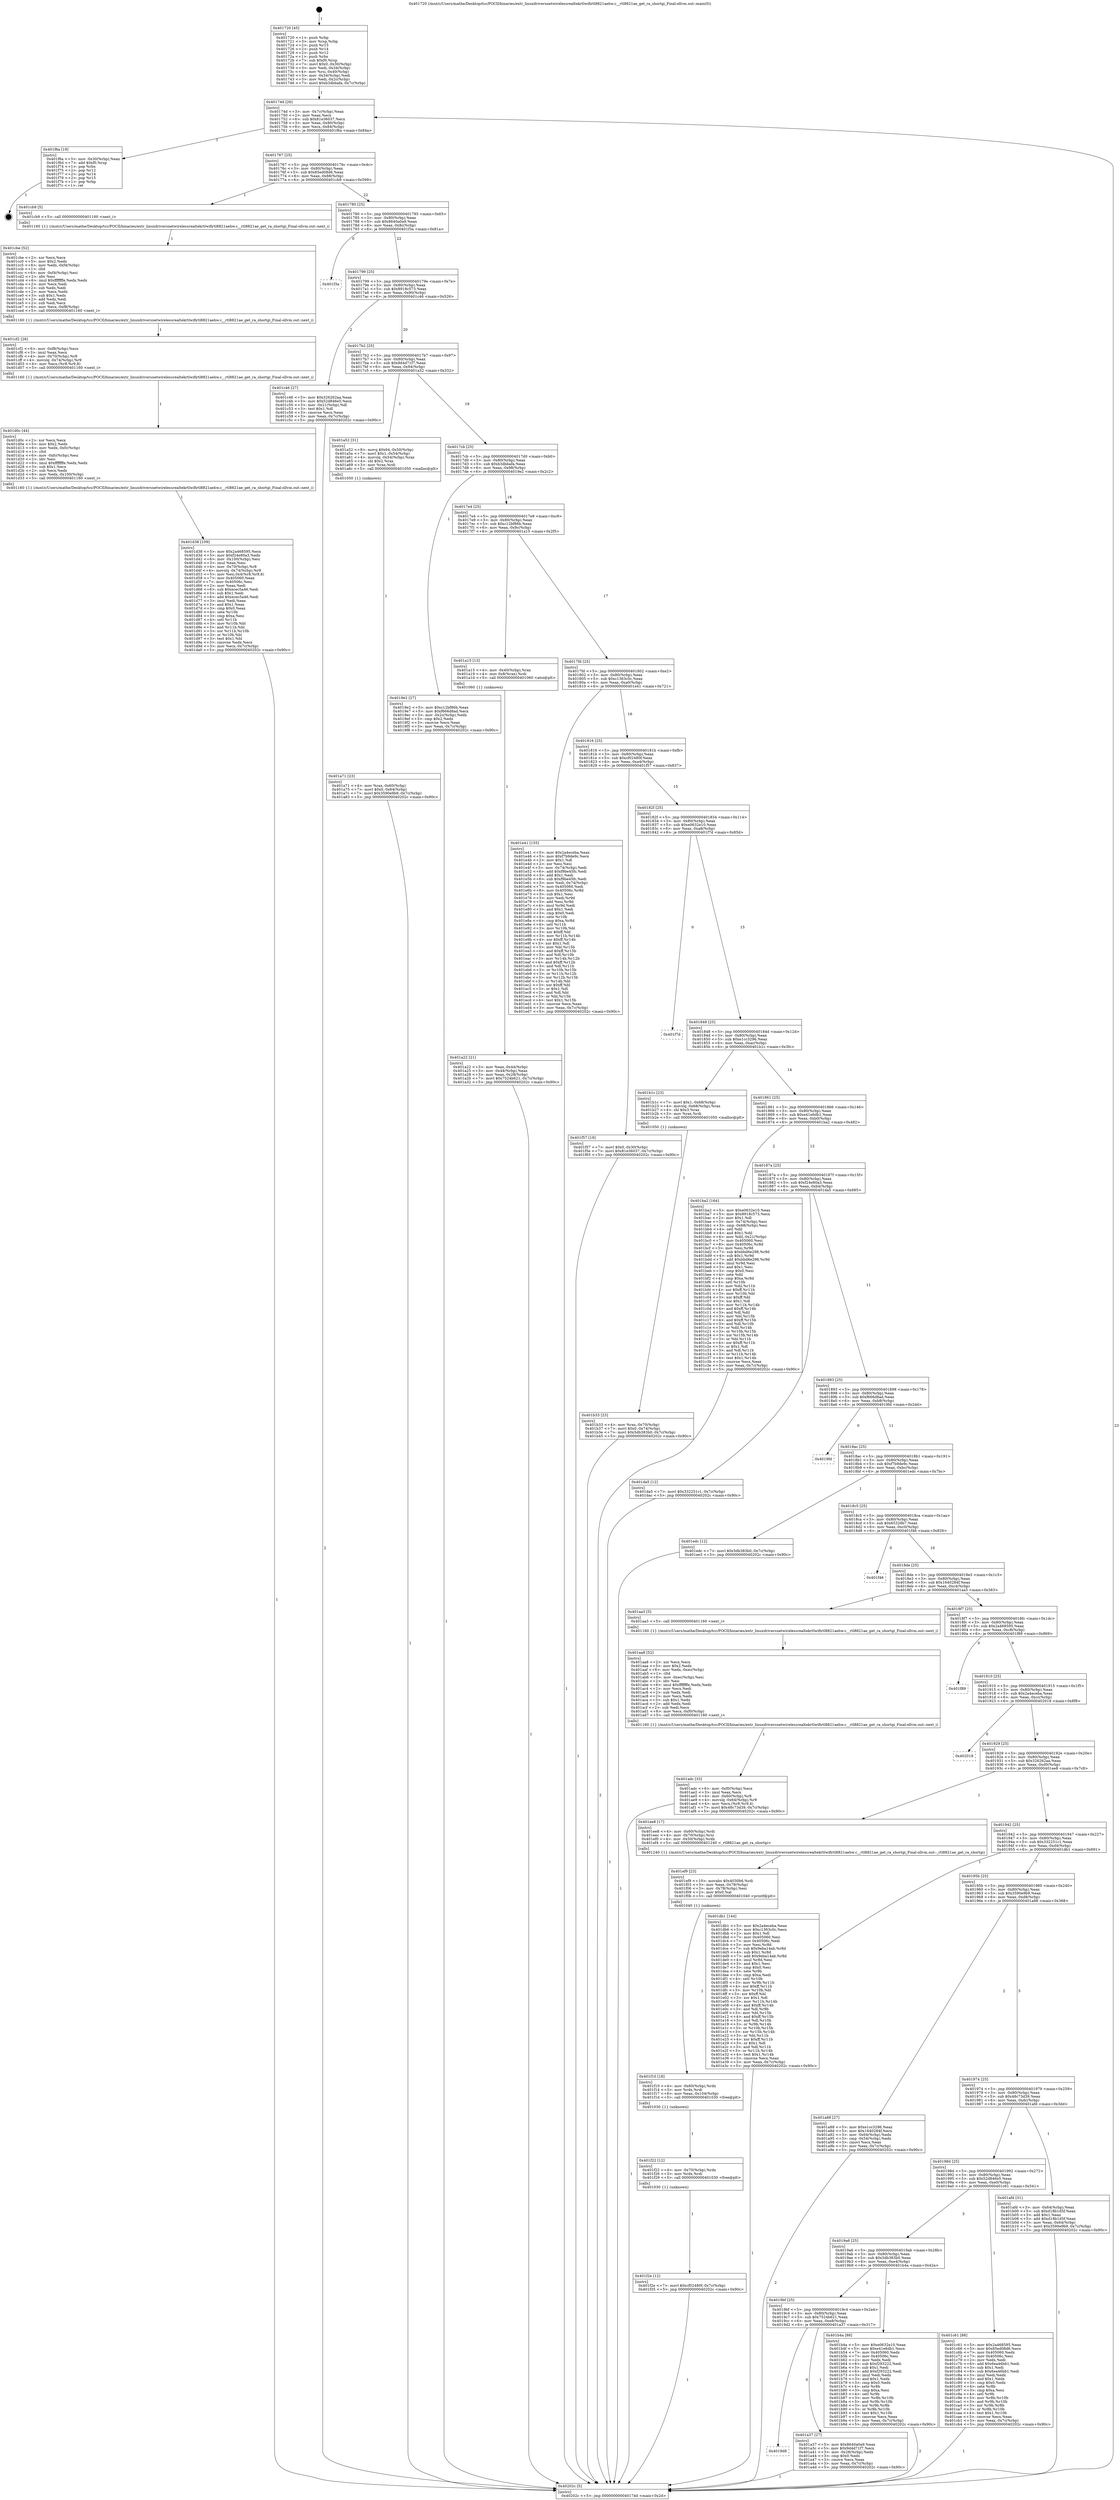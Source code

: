 digraph "0x401720" {
  label = "0x401720 (/mnt/c/Users/mathe/Desktop/tcc/POCII/binaries/extr_linuxdriversnetwirelessrealtekrtlwifirtl8821aehw.c__rtl8821ae_get_ra_shortgi_Final-ollvm.out::main(0))"
  labelloc = "t"
  node[shape=record]

  Entry [label="",width=0.3,height=0.3,shape=circle,fillcolor=black,style=filled]
  "0x40174d" [label="{
     0x40174d [26]\l
     | [instrs]\l
     &nbsp;&nbsp;0x40174d \<+3\>: mov -0x7c(%rbp),%eax\l
     &nbsp;&nbsp;0x401750 \<+2\>: mov %eax,%ecx\l
     &nbsp;&nbsp;0x401752 \<+6\>: sub $0x81e36037,%ecx\l
     &nbsp;&nbsp;0x401758 \<+3\>: mov %eax,-0x80(%rbp)\l
     &nbsp;&nbsp;0x40175b \<+6\>: mov %ecx,-0x84(%rbp)\l
     &nbsp;&nbsp;0x401761 \<+6\>: je 0000000000401f6a \<main+0x84a\>\l
  }"]
  "0x401f6a" [label="{
     0x401f6a [19]\l
     | [instrs]\l
     &nbsp;&nbsp;0x401f6a \<+3\>: mov -0x30(%rbp),%eax\l
     &nbsp;&nbsp;0x401f6d \<+7\>: add $0xf0,%rsp\l
     &nbsp;&nbsp;0x401f74 \<+1\>: pop %rbx\l
     &nbsp;&nbsp;0x401f75 \<+2\>: pop %r12\l
     &nbsp;&nbsp;0x401f77 \<+2\>: pop %r14\l
     &nbsp;&nbsp;0x401f79 \<+2\>: pop %r15\l
     &nbsp;&nbsp;0x401f7b \<+1\>: pop %rbp\l
     &nbsp;&nbsp;0x401f7c \<+1\>: ret\l
  }"]
  "0x401767" [label="{
     0x401767 [25]\l
     | [instrs]\l
     &nbsp;&nbsp;0x401767 \<+5\>: jmp 000000000040176c \<main+0x4c\>\l
     &nbsp;&nbsp;0x40176c \<+3\>: mov -0x80(%rbp),%eax\l
     &nbsp;&nbsp;0x40176f \<+5\>: sub $0x85ed08d6,%eax\l
     &nbsp;&nbsp;0x401774 \<+6\>: mov %eax,-0x88(%rbp)\l
     &nbsp;&nbsp;0x40177a \<+6\>: je 0000000000401cb9 \<main+0x599\>\l
  }"]
  Exit [label="",width=0.3,height=0.3,shape=circle,fillcolor=black,style=filled,peripheries=2]
  "0x401cb9" [label="{
     0x401cb9 [5]\l
     | [instrs]\l
     &nbsp;&nbsp;0x401cb9 \<+5\>: call 0000000000401160 \<next_i\>\l
     | [calls]\l
     &nbsp;&nbsp;0x401160 \{1\} (/mnt/c/Users/mathe/Desktop/tcc/POCII/binaries/extr_linuxdriversnetwirelessrealtekrtlwifirtl8821aehw.c__rtl8821ae_get_ra_shortgi_Final-ollvm.out::next_i)\l
  }"]
  "0x401780" [label="{
     0x401780 [25]\l
     | [instrs]\l
     &nbsp;&nbsp;0x401780 \<+5\>: jmp 0000000000401785 \<main+0x65\>\l
     &nbsp;&nbsp;0x401785 \<+3\>: mov -0x80(%rbp),%eax\l
     &nbsp;&nbsp;0x401788 \<+5\>: sub $0x8640a0a9,%eax\l
     &nbsp;&nbsp;0x40178d \<+6\>: mov %eax,-0x8c(%rbp)\l
     &nbsp;&nbsp;0x401793 \<+6\>: je 0000000000401f3a \<main+0x81a\>\l
  }"]
  "0x401f2e" [label="{
     0x401f2e [12]\l
     | [instrs]\l
     &nbsp;&nbsp;0x401f2e \<+7\>: movl $0xcf02480f,-0x7c(%rbp)\l
     &nbsp;&nbsp;0x401f35 \<+5\>: jmp 000000000040202c \<main+0x90c\>\l
  }"]
  "0x401f3a" [label="{
     0x401f3a\l
  }", style=dashed]
  "0x401799" [label="{
     0x401799 [25]\l
     | [instrs]\l
     &nbsp;&nbsp;0x401799 \<+5\>: jmp 000000000040179e \<main+0x7e\>\l
     &nbsp;&nbsp;0x40179e \<+3\>: mov -0x80(%rbp),%eax\l
     &nbsp;&nbsp;0x4017a1 \<+5\>: sub $0x8918c573,%eax\l
     &nbsp;&nbsp;0x4017a6 \<+6\>: mov %eax,-0x90(%rbp)\l
     &nbsp;&nbsp;0x4017ac \<+6\>: je 0000000000401c46 \<main+0x526\>\l
  }"]
  "0x401f22" [label="{
     0x401f22 [12]\l
     | [instrs]\l
     &nbsp;&nbsp;0x401f22 \<+4\>: mov -0x70(%rbp),%rdx\l
     &nbsp;&nbsp;0x401f26 \<+3\>: mov %rdx,%rdi\l
     &nbsp;&nbsp;0x401f29 \<+5\>: call 0000000000401030 \<free@plt\>\l
     | [calls]\l
     &nbsp;&nbsp;0x401030 \{1\} (unknown)\l
  }"]
  "0x401c46" [label="{
     0x401c46 [27]\l
     | [instrs]\l
     &nbsp;&nbsp;0x401c46 \<+5\>: mov $0x326262aa,%eax\l
     &nbsp;&nbsp;0x401c4b \<+5\>: mov $0x52d846e5,%ecx\l
     &nbsp;&nbsp;0x401c50 \<+3\>: mov -0x21(%rbp),%dl\l
     &nbsp;&nbsp;0x401c53 \<+3\>: test $0x1,%dl\l
     &nbsp;&nbsp;0x401c56 \<+3\>: cmovne %ecx,%eax\l
     &nbsp;&nbsp;0x401c59 \<+3\>: mov %eax,-0x7c(%rbp)\l
     &nbsp;&nbsp;0x401c5c \<+5\>: jmp 000000000040202c \<main+0x90c\>\l
  }"]
  "0x4017b2" [label="{
     0x4017b2 [25]\l
     | [instrs]\l
     &nbsp;&nbsp;0x4017b2 \<+5\>: jmp 00000000004017b7 \<main+0x97\>\l
     &nbsp;&nbsp;0x4017b7 \<+3\>: mov -0x80(%rbp),%eax\l
     &nbsp;&nbsp;0x4017ba \<+5\>: sub $0x9d4d71f7,%eax\l
     &nbsp;&nbsp;0x4017bf \<+6\>: mov %eax,-0x94(%rbp)\l
     &nbsp;&nbsp;0x4017c5 \<+6\>: je 0000000000401a52 \<main+0x332\>\l
  }"]
  "0x401f10" [label="{
     0x401f10 [18]\l
     | [instrs]\l
     &nbsp;&nbsp;0x401f10 \<+4\>: mov -0x60(%rbp),%rdx\l
     &nbsp;&nbsp;0x401f14 \<+3\>: mov %rdx,%rdi\l
     &nbsp;&nbsp;0x401f17 \<+6\>: mov %eax,-0x104(%rbp)\l
     &nbsp;&nbsp;0x401f1d \<+5\>: call 0000000000401030 \<free@plt\>\l
     | [calls]\l
     &nbsp;&nbsp;0x401030 \{1\} (unknown)\l
  }"]
  "0x401a52" [label="{
     0x401a52 [31]\l
     | [instrs]\l
     &nbsp;&nbsp;0x401a52 \<+8\>: movq $0x64,-0x50(%rbp)\l
     &nbsp;&nbsp;0x401a5a \<+7\>: movl $0x1,-0x54(%rbp)\l
     &nbsp;&nbsp;0x401a61 \<+4\>: movslq -0x54(%rbp),%rax\l
     &nbsp;&nbsp;0x401a65 \<+4\>: shl $0x2,%rax\l
     &nbsp;&nbsp;0x401a69 \<+3\>: mov %rax,%rdi\l
     &nbsp;&nbsp;0x401a6c \<+5\>: call 0000000000401050 \<malloc@plt\>\l
     | [calls]\l
     &nbsp;&nbsp;0x401050 \{1\} (unknown)\l
  }"]
  "0x4017cb" [label="{
     0x4017cb [25]\l
     | [instrs]\l
     &nbsp;&nbsp;0x4017cb \<+5\>: jmp 00000000004017d0 \<main+0xb0\>\l
     &nbsp;&nbsp;0x4017d0 \<+3\>: mov -0x80(%rbp),%eax\l
     &nbsp;&nbsp;0x4017d3 \<+5\>: sub $0xb3dbbafa,%eax\l
     &nbsp;&nbsp;0x4017d8 \<+6\>: mov %eax,-0x98(%rbp)\l
     &nbsp;&nbsp;0x4017de \<+6\>: je 00000000004019e2 \<main+0x2c2\>\l
  }"]
  "0x401ef9" [label="{
     0x401ef9 [23]\l
     | [instrs]\l
     &nbsp;&nbsp;0x401ef9 \<+10\>: movabs $0x4030b6,%rdi\l
     &nbsp;&nbsp;0x401f03 \<+3\>: mov %eax,-0x78(%rbp)\l
     &nbsp;&nbsp;0x401f06 \<+3\>: mov -0x78(%rbp),%esi\l
     &nbsp;&nbsp;0x401f09 \<+2\>: mov $0x0,%al\l
     &nbsp;&nbsp;0x401f0b \<+5\>: call 0000000000401040 \<printf@plt\>\l
     | [calls]\l
     &nbsp;&nbsp;0x401040 \{1\} (unknown)\l
  }"]
  "0x4019e2" [label="{
     0x4019e2 [27]\l
     | [instrs]\l
     &nbsp;&nbsp;0x4019e2 \<+5\>: mov $0xc12bf86b,%eax\l
     &nbsp;&nbsp;0x4019e7 \<+5\>: mov $0xf666d8ad,%ecx\l
     &nbsp;&nbsp;0x4019ec \<+3\>: mov -0x2c(%rbp),%edx\l
     &nbsp;&nbsp;0x4019ef \<+3\>: cmp $0x2,%edx\l
     &nbsp;&nbsp;0x4019f2 \<+3\>: cmovne %ecx,%eax\l
     &nbsp;&nbsp;0x4019f5 \<+3\>: mov %eax,-0x7c(%rbp)\l
     &nbsp;&nbsp;0x4019f8 \<+5\>: jmp 000000000040202c \<main+0x90c\>\l
  }"]
  "0x4017e4" [label="{
     0x4017e4 [25]\l
     | [instrs]\l
     &nbsp;&nbsp;0x4017e4 \<+5\>: jmp 00000000004017e9 \<main+0xc9\>\l
     &nbsp;&nbsp;0x4017e9 \<+3\>: mov -0x80(%rbp),%eax\l
     &nbsp;&nbsp;0x4017ec \<+5\>: sub $0xc12bf86b,%eax\l
     &nbsp;&nbsp;0x4017f1 \<+6\>: mov %eax,-0x9c(%rbp)\l
     &nbsp;&nbsp;0x4017f7 \<+6\>: je 0000000000401a15 \<main+0x2f5\>\l
  }"]
  "0x40202c" [label="{
     0x40202c [5]\l
     | [instrs]\l
     &nbsp;&nbsp;0x40202c \<+5\>: jmp 000000000040174d \<main+0x2d\>\l
  }"]
  "0x401720" [label="{
     0x401720 [45]\l
     | [instrs]\l
     &nbsp;&nbsp;0x401720 \<+1\>: push %rbp\l
     &nbsp;&nbsp;0x401721 \<+3\>: mov %rsp,%rbp\l
     &nbsp;&nbsp;0x401724 \<+2\>: push %r15\l
     &nbsp;&nbsp;0x401726 \<+2\>: push %r14\l
     &nbsp;&nbsp;0x401728 \<+2\>: push %r12\l
     &nbsp;&nbsp;0x40172a \<+1\>: push %rbx\l
     &nbsp;&nbsp;0x40172b \<+7\>: sub $0xf0,%rsp\l
     &nbsp;&nbsp;0x401732 \<+7\>: movl $0x0,-0x30(%rbp)\l
     &nbsp;&nbsp;0x401739 \<+3\>: mov %edi,-0x34(%rbp)\l
     &nbsp;&nbsp;0x40173c \<+4\>: mov %rsi,-0x40(%rbp)\l
     &nbsp;&nbsp;0x401740 \<+3\>: mov -0x34(%rbp),%edi\l
     &nbsp;&nbsp;0x401743 \<+3\>: mov %edi,-0x2c(%rbp)\l
     &nbsp;&nbsp;0x401746 \<+7\>: movl $0xb3dbbafa,-0x7c(%rbp)\l
  }"]
  "0x401d38" [label="{
     0x401d38 [109]\l
     | [instrs]\l
     &nbsp;&nbsp;0x401d38 \<+5\>: mov $0x2a468595,%ecx\l
     &nbsp;&nbsp;0x401d3d \<+5\>: mov $0xf24e80a3,%edx\l
     &nbsp;&nbsp;0x401d42 \<+6\>: mov -0x100(%rbp),%esi\l
     &nbsp;&nbsp;0x401d48 \<+3\>: imul %eax,%esi\l
     &nbsp;&nbsp;0x401d4b \<+4\>: mov -0x70(%rbp),%r8\l
     &nbsp;&nbsp;0x401d4f \<+4\>: movslq -0x74(%rbp),%r9\l
     &nbsp;&nbsp;0x401d53 \<+5\>: mov %esi,0x4(%r8,%r9,8)\l
     &nbsp;&nbsp;0x401d58 \<+7\>: mov 0x405060,%eax\l
     &nbsp;&nbsp;0x401d5f \<+7\>: mov 0x40506c,%esi\l
     &nbsp;&nbsp;0x401d66 \<+2\>: mov %eax,%edi\l
     &nbsp;&nbsp;0x401d68 \<+6\>: sub $0xecec5a46,%edi\l
     &nbsp;&nbsp;0x401d6e \<+3\>: sub $0x1,%edi\l
     &nbsp;&nbsp;0x401d71 \<+6\>: add $0xecec5a46,%edi\l
     &nbsp;&nbsp;0x401d77 \<+3\>: imul %edi,%eax\l
     &nbsp;&nbsp;0x401d7a \<+3\>: and $0x1,%eax\l
     &nbsp;&nbsp;0x401d7d \<+3\>: cmp $0x0,%eax\l
     &nbsp;&nbsp;0x401d80 \<+4\>: sete %r10b\l
     &nbsp;&nbsp;0x401d84 \<+3\>: cmp $0xa,%esi\l
     &nbsp;&nbsp;0x401d87 \<+4\>: setl %r11b\l
     &nbsp;&nbsp;0x401d8b \<+3\>: mov %r10b,%bl\l
     &nbsp;&nbsp;0x401d8e \<+3\>: and %r11b,%bl\l
     &nbsp;&nbsp;0x401d91 \<+3\>: xor %r11b,%r10b\l
     &nbsp;&nbsp;0x401d94 \<+3\>: or %r10b,%bl\l
     &nbsp;&nbsp;0x401d97 \<+3\>: test $0x1,%bl\l
     &nbsp;&nbsp;0x401d9a \<+3\>: cmovne %edx,%ecx\l
     &nbsp;&nbsp;0x401d9d \<+3\>: mov %ecx,-0x7c(%rbp)\l
     &nbsp;&nbsp;0x401da0 \<+5\>: jmp 000000000040202c \<main+0x90c\>\l
  }"]
  "0x401a15" [label="{
     0x401a15 [13]\l
     | [instrs]\l
     &nbsp;&nbsp;0x401a15 \<+4\>: mov -0x40(%rbp),%rax\l
     &nbsp;&nbsp;0x401a19 \<+4\>: mov 0x8(%rax),%rdi\l
     &nbsp;&nbsp;0x401a1d \<+5\>: call 0000000000401060 \<atoi@plt\>\l
     | [calls]\l
     &nbsp;&nbsp;0x401060 \{1\} (unknown)\l
  }"]
  "0x4017fd" [label="{
     0x4017fd [25]\l
     | [instrs]\l
     &nbsp;&nbsp;0x4017fd \<+5\>: jmp 0000000000401802 \<main+0xe2\>\l
     &nbsp;&nbsp;0x401802 \<+3\>: mov -0x80(%rbp),%eax\l
     &nbsp;&nbsp;0x401805 \<+5\>: sub $0xc1363c0c,%eax\l
     &nbsp;&nbsp;0x40180a \<+6\>: mov %eax,-0xa0(%rbp)\l
     &nbsp;&nbsp;0x401810 \<+6\>: je 0000000000401e41 \<main+0x721\>\l
  }"]
  "0x401a22" [label="{
     0x401a22 [21]\l
     | [instrs]\l
     &nbsp;&nbsp;0x401a22 \<+3\>: mov %eax,-0x44(%rbp)\l
     &nbsp;&nbsp;0x401a25 \<+3\>: mov -0x44(%rbp),%eax\l
     &nbsp;&nbsp;0x401a28 \<+3\>: mov %eax,-0x28(%rbp)\l
     &nbsp;&nbsp;0x401a2b \<+7\>: movl $0x7524b621,-0x7c(%rbp)\l
     &nbsp;&nbsp;0x401a32 \<+5\>: jmp 000000000040202c \<main+0x90c\>\l
  }"]
  "0x401d0c" [label="{
     0x401d0c [44]\l
     | [instrs]\l
     &nbsp;&nbsp;0x401d0c \<+2\>: xor %ecx,%ecx\l
     &nbsp;&nbsp;0x401d0e \<+5\>: mov $0x2,%edx\l
     &nbsp;&nbsp;0x401d13 \<+6\>: mov %edx,-0xfc(%rbp)\l
     &nbsp;&nbsp;0x401d19 \<+1\>: cltd\l
     &nbsp;&nbsp;0x401d1a \<+6\>: mov -0xfc(%rbp),%esi\l
     &nbsp;&nbsp;0x401d20 \<+2\>: idiv %esi\l
     &nbsp;&nbsp;0x401d22 \<+6\>: imul $0xfffffffe,%edx,%edx\l
     &nbsp;&nbsp;0x401d28 \<+3\>: sub $0x1,%ecx\l
     &nbsp;&nbsp;0x401d2b \<+2\>: sub %ecx,%edx\l
     &nbsp;&nbsp;0x401d2d \<+6\>: mov %edx,-0x100(%rbp)\l
     &nbsp;&nbsp;0x401d33 \<+5\>: call 0000000000401160 \<next_i\>\l
     | [calls]\l
     &nbsp;&nbsp;0x401160 \{1\} (/mnt/c/Users/mathe/Desktop/tcc/POCII/binaries/extr_linuxdriversnetwirelessrealtekrtlwifirtl8821aehw.c__rtl8821ae_get_ra_shortgi_Final-ollvm.out::next_i)\l
  }"]
  "0x401e41" [label="{
     0x401e41 [155]\l
     | [instrs]\l
     &nbsp;&nbsp;0x401e41 \<+5\>: mov $0x2a4eceba,%eax\l
     &nbsp;&nbsp;0x401e46 \<+5\>: mov $0xf7b9de9c,%ecx\l
     &nbsp;&nbsp;0x401e4b \<+2\>: mov $0x1,%dl\l
     &nbsp;&nbsp;0x401e4d \<+2\>: xor %esi,%esi\l
     &nbsp;&nbsp;0x401e4f \<+3\>: mov -0x74(%rbp),%edi\l
     &nbsp;&nbsp;0x401e52 \<+6\>: add $0xf9be45fc,%edi\l
     &nbsp;&nbsp;0x401e58 \<+3\>: add $0x1,%edi\l
     &nbsp;&nbsp;0x401e5b \<+6\>: sub $0xf9be45fc,%edi\l
     &nbsp;&nbsp;0x401e61 \<+3\>: mov %edi,-0x74(%rbp)\l
     &nbsp;&nbsp;0x401e64 \<+7\>: mov 0x405060,%edi\l
     &nbsp;&nbsp;0x401e6b \<+8\>: mov 0x40506c,%r8d\l
     &nbsp;&nbsp;0x401e73 \<+3\>: sub $0x1,%esi\l
     &nbsp;&nbsp;0x401e76 \<+3\>: mov %edi,%r9d\l
     &nbsp;&nbsp;0x401e79 \<+3\>: add %esi,%r9d\l
     &nbsp;&nbsp;0x401e7c \<+4\>: imul %r9d,%edi\l
     &nbsp;&nbsp;0x401e80 \<+3\>: and $0x1,%edi\l
     &nbsp;&nbsp;0x401e83 \<+3\>: cmp $0x0,%edi\l
     &nbsp;&nbsp;0x401e86 \<+4\>: sete %r10b\l
     &nbsp;&nbsp;0x401e8a \<+4\>: cmp $0xa,%r8d\l
     &nbsp;&nbsp;0x401e8e \<+4\>: setl %r11b\l
     &nbsp;&nbsp;0x401e92 \<+3\>: mov %r10b,%bl\l
     &nbsp;&nbsp;0x401e95 \<+3\>: xor $0xff,%bl\l
     &nbsp;&nbsp;0x401e98 \<+3\>: mov %r11b,%r14b\l
     &nbsp;&nbsp;0x401e9b \<+4\>: xor $0xff,%r14b\l
     &nbsp;&nbsp;0x401e9f \<+3\>: xor $0x1,%dl\l
     &nbsp;&nbsp;0x401ea2 \<+3\>: mov %bl,%r15b\l
     &nbsp;&nbsp;0x401ea5 \<+4\>: and $0xff,%r15b\l
     &nbsp;&nbsp;0x401ea9 \<+3\>: and %dl,%r10b\l
     &nbsp;&nbsp;0x401eac \<+3\>: mov %r14b,%r12b\l
     &nbsp;&nbsp;0x401eaf \<+4\>: and $0xff,%r12b\l
     &nbsp;&nbsp;0x401eb3 \<+3\>: and %dl,%r11b\l
     &nbsp;&nbsp;0x401eb6 \<+3\>: or %r10b,%r15b\l
     &nbsp;&nbsp;0x401eb9 \<+3\>: or %r11b,%r12b\l
     &nbsp;&nbsp;0x401ebc \<+3\>: xor %r12b,%r15b\l
     &nbsp;&nbsp;0x401ebf \<+3\>: or %r14b,%bl\l
     &nbsp;&nbsp;0x401ec2 \<+3\>: xor $0xff,%bl\l
     &nbsp;&nbsp;0x401ec5 \<+3\>: or $0x1,%dl\l
     &nbsp;&nbsp;0x401ec8 \<+2\>: and %dl,%bl\l
     &nbsp;&nbsp;0x401eca \<+3\>: or %bl,%r15b\l
     &nbsp;&nbsp;0x401ecd \<+4\>: test $0x1,%r15b\l
     &nbsp;&nbsp;0x401ed1 \<+3\>: cmovne %ecx,%eax\l
     &nbsp;&nbsp;0x401ed4 \<+3\>: mov %eax,-0x7c(%rbp)\l
     &nbsp;&nbsp;0x401ed7 \<+5\>: jmp 000000000040202c \<main+0x90c\>\l
  }"]
  "0x401816" [label="{
     0x401816 [25]\l
     | [instrs]\l
     &nbsp;&nbsp;0x401816 \<+5\>: jmp 000000000040181b \<main+0xfb\>\l
     &nbsp;&nbsp;0x40181b \<+3\>: mov -0x80(%rbp),%eax\l
     &nbsp;&nbsp;0x40181e \<+5\>: sub $0xcf02480f,%eax\l
     &nbsp;&nbsp;0x401823 \<+6\>: mov %eax,-0xa4(%rbp)\l
     &nbsp;&nbsp;0x401829 \<+6\>: je 0000000000401f57 \<main+0x837\>\l
  }"]
  "0x401cf2" [label="{
     0x401cf2 [26]\l
     | [instrs]\l
     &nbsp;&nbsp;0x401cf2 \<+6\>: mov -0xf8(%rbp),%ecx\l
     &nbsp;&nbsp;0x401cf8 \<+3\>: imul %eax,%ecx\l
     &nbsp;&nbsp;0x401cfb \<+4\>: mov -0x70(%rbp),%r8\l
     &nbsp;&nbsp;0x401cff \<+4\>: movslq -0x74(%rbp),%r9\l
     &nbsp;&nbsp;0x401d03 \<+4\>: mov %ecx,(%r8,%r9,8)\l
     &nbsp;&nbsp;0x401d07 \<+5\>: call 0000000000401160 \<next_i\>\l
     | [calls]\l
     &nbsp;&nbsp;0x401160 \{1\} (/mnt/c/Users/mathe/Desktop/tcc/POCII/binaries/extr_linuxdriversnetwirelessrealtekrtlwifirtl8821aehw.c__rtl8821ae_get_ra_shortgi_Final-ollvm.out::next_i)\l
  }"]
  "0x401f57" [label="{
     0x401f57 [19]\l
     | [instrs]\l
     &nbsp;&nbsp;0x401f57 \<+7\>: movl $0x0,-0x30(%rbp)\l
     &nbsp;&nbsp;0x401f5e \<+7\>: movl $0x81e36037,-0x7c(%rbp)\l
     &nbsp;&nbsp;0x401f65 \<+5\>: jmp 000000000040202c \<main+0x90c\>\l
  }"]
  "0x40182f" [label="{
     0x40182f [25]\l
     | [instrs]\l
     &nbsp;&nbsp;0x40182f \<+5\>: jmp 0000000000401834 \<main+0x114\>\l
     &nbsp;&nbsp;0x401834 \<+3\>: mov -0x80(%rbp),%eax\l
     &nbsp;&nbsp;0x401837 \<+5\>: sub $0xe0632e10,%eax\l
     &nbsp;&nbsp;0x40183c \<+6\>: mov %eax,-0xa8(%rbp)\l
     &nbsp;&nbsp;0x401842 \<+6\>: je 0000000000401f7d \<main+0x85d\>\l
  }"]
  "0x401cbe" [label="{
     0x401cbe [52]\l
     | [instrs]\l
     &nbsp;&nbsp;0x401cbe \<+2\>: xor %ecx,%ecx\l
     &nbsp;&nbsp;0x401cc0 \<+5\>: mov $0x2,%edx\l
     &nbsp;&nbsp;0x401cc5 \<+6\>: mov %edx,-0xf4(%rbp)\l
     &nbsp;&nbsp;0x401ccb \<+1\>: cltd\l
     &nbsp;&nbsp;0x401ccc \<+6\>: mov -0xf4(%rbp),%esi\l
     &nbsp;&nbsp;0x401cd2 \<+2\>: idiv %esi\l
     &nbsp;&nbsp;0x401cd4 \<+6\>: imul $0xfffffffe,%edx,%edx\l
     &nbsp;&nbsp;0x401cda \<+2\>: mov %ecx,%edi\l
     &nbsp;&nbsp;0x401cdc \<+2\>: sub %edx,%edi\l
     &nbsp;&nbsp;0x401cde \<+2\>: mov %ecx,%edx\l
     &nbsp;&nbsp;0x401ce0 \<+3\>: sub $0x1,%edx\l
     &nbsp;&nbsp;0x401ce3 \<+2\>: add %edx,%edi\l
     &nbsp;&nbsp;0x401ce5 \<+2\>: sub %edi,%ecx\l
     &nbsp;&nbsp;0x401ce7 \<+6\>: mov %ecx,-0xf8(%rbp)\l
     &nbsp;&nbsp;0x401ced \<+5\>: call 0000000000401160 \<next_i\>\l
     | [calls]\l
     &nbsp;&nbsp;0x401160 \{1\} (/mnt/c/Users/mathe/Desktop/tcc/POCII/binaries/extr_linuxdriversnetwirelessrealtekrtlwifirtl8821aehw.c__rtl8821ae_get_ra_shortgi_Final-ollvm.out::next_i)\l
  }"]
  "0x401f7d" [label="{
     0x401f7d\l
  }", style=dashed]
  "0x401848" [label="{
     0x401848 [25]\l
     | [instrs]\l
     &nbsp;&nbsp;0x401848 \<+5\>: jmp 000000000040184d \<main+0x12d\>\l
     &nbsp;&nbsp;0x40184d \<+3\>: mov -0x80(%rbp),%eax\l
     &nbsp;&nbsp;0x401850 \<+5\>: sub $0xe1cc3296,%eax\l
     &nbsp;&nbsp;0x401855 \<+6\>: mov %eax,-0xac(%rbp)\l
     &nbsp;&nbsp;0x40185b \<+6\>: je 0000000000401b1c \<main+0x3fc\>\l
  }"]
  "0x401b33" [label="{
     0x401b33 [23]\l
     | [instrs]\l
     &nbsp;&nbsp;0x401b33 \<+4\>: mov %rax,-0x70(%rbp)\l
     &nbsp;&nbsp;0x401b37 \<+7\>: movl $0x0,-0x74(%rbp)\l
     &nbsp;&nbsp;0x401b3e \<+7\>: movl $0x5db383b0,-0x7c(%rbp)\l
     &nbsp;&nbsp;0x401b45 \<+5\>: jmp 000000000040202c \<main+0x90c\>\l
  }"]
  "0x401b1c" [label="{
     0x401b1c [23]\l
     | [instrs]\l
     &nbsp;&nbsp;0x401b1c \<+7\>: movl $0x1,-0x68(%rbp)\l
     &nbsp;&nbsp;0x401b23 \<+4\>: movslq -0x68(%rbp),%rax\l
     &nbsp;&nbsp;0x401b27 \<+4\>: shl $0x3,%rax\l
     &nbsp;&nbsp;0x401b2b \<+3\>: mov %rax,%rdi\l
     &nbsp;&nbsp;0x401b2e \<+5\>: call 0000000000401050 \<malloc@plt\>\l
     | [calls]\l
     &nbsp;&nbsp;0x401050 \{1\} (unknown)\l
  }"]
  "0x401861" [label="{
     0x401861 [25]\l
     | [instrs]\l
     &nbsp;&nbsp;0x401861 \<+5\>: jmp 0000000000401866 \<main+0x146\>\l
     &nbsp;&nbsp;0x401866 \<+3\>: mov -0x80(%rbp),%eax\l
     &nbsp;&nbsp;0x401869 \<+5\>: sub $0xe41e6db1,%eax\l
     &nbsp;&nbsp;0x40186e \<+6\>: mov %eax,-0xb0(%rbp)\l
     &nbsp;&nbsp;0x401874 \<+6\>: je 0000000000401ba2 \<main+0x482\>\l
  }"]
  "0x401adc" [label="{
     0x401adc [33]\l
     | [instrs]\l
     &nbsp;&nbsp;0x401adc \<+6\>: mov -0xf0(%rbp),%ecx\l
     &nbsp;&nbsp;0x401ae2 \<+3\>: imul %eax,%ecx\l
     &nbsp;&nbsp;0x401ae5 \<+4\>: mov -0x60(%rbp),%r8\l
     &nbsp;&nbsp;0x401ae9 \<+4\>: movslq -0x64(%rbp),%r9\l
     &nbsp;&nbsp;0x401aed \<+4\>: mov %ecx,(%r8,%r9,4)\l
     &nbsp;&nbsp;0x401af1 \<+7\>: movl $0x48c73d39,-0x7c(%rbp)\l
     &nbsp;&nbsp;0x401af8 \<+5\>: jmp 000000000040202c \<main+0x90c\>\l
  }"]
  "0x401ba2" [label="{
     0x401ba2 [164]\l
     | [instrs]\l
     &nbsp;&nbsp;0x401ba2 \<+5\>: mov $0xe0632e10,%eax\l
     &nbsp;&nbsp;0x401ba7 \<+5\>: mov $0x8918c573,%ecx\l
     &nbsp;&nbsp;0x401bac \<+2\>: mov $0x1,%dl\l
     &nbsp;&nbsp;0x401bae \<+3\>: mov -0x74(%rbp),%esi\l
     &nbsp;&nbsp;0x401bb1 \<+3\>: cmp -0x68(%rbp),%esi\l
     &nbsp;&nbsp;0x401bb4 \<+4\>: setl %dil\l
     &nbsp;&nbsp;0x401bb8 \<+4\>: and $0x1,%dil\l
     &nbsp;&nbsp;0x401bbc \<+4\>: mov %dil,-0x21(%rbp)\l
     &nbsp;&nbsp;0x401bc0 \<+7\>: mov 0x405060,%esi\l
     &nbsp;&nbsp;0x401bc7 \<+8\>: mov 0x40506c,%r8d\l
     &nbsp;&nbsp;0x401bcf \<+3\>: mov %esi,%r9d\l
     &nbsp;&nbsp;0x401bd2 \<+7\>: sub $0xbbd6e298,%r9d\l
     &nbsp;&nbsp;0x401bd9 \<+4\>: sub $0x1,%r9d\l
     &nbsp;&nbsp;0x401bdd \<+7\>: add $0xbbd6e298,%r9d\l
     &nbsp;&nbsp;0x401be4 \<+4\>: imul %r9d,%esi\l
     &nbsp;&nbsp;0x401be8 \<+3\>: and $0x1,%esi\l
     &nbsp;&nbsp;0x401beb \<+3\>: cmp $0x0,%esi\l
     &nbsp;&nbsp;0x401bee \<+4\>: sete %dil\l
     &nbsp;&nbsp;0x401bf2 \<+4\>: cmp $0xa,%r8d\l
     &nbsp;&nbsp;0x401bf6 \<+4\>: setl %r10b\l
     &nbsp;&nbsp;0x401bfa \<+3\>: mov %dil,%r11b\l
     &nbsp;&nbsp;0x401bfd \<+4\>: xor $0xff,%r11b\l
     &nbsp;&nbsp;0x401c01 \<+3\>: mov %r10b,%bl\l
     &nbsp;&nbsp;0x401c04 \<+3\>: xor $0xff,%bl\l
     &nbsp;&nbsp;0x401c07 \<+3\>: xor $0x1,%dl\l
     &nbsp;&nbsp;0x401c0a \<+3\>: mov %r11b,%r14b\l
     &nbsp;&nbsp;0x401c0d \<+4\>: and $0xff,%r14b\l
     &nbsp;&nbsp;0x401c11 \<+3\>: and %dl,%dil\l
     &nbsp;&nbsp;0x401c14 \<+3\>: mov %bl,%r15b\l
     &nbsp;&nbsp;0x401c17 \<+4\>: and $0xff,%r15b\l
     &nbsp;&nbsp;0x401c1b \<+3\>: and %dl,%r10b\l
     &nbsp;&nbsp;0x401c1e \<+3\>: or %dil,%r14b\l
     &nbsp;&nbsp;0x401c21 \<+3\>: or %r10b,%r15b\l
     &nbsp;&nbsp;0x401c24 \<+3\>: xor %r15b,%r14b\l
     &nbsp;&nbsp;0x401c27 \<+3\>: or %bl,%r11b\l
     &nbsp;&nbsp;0x401c2a \<+4\>: xor $0xff,%r11b\l
     &nbsp;&nbsp;0x401c2e \<+3\>: or $0x1,%dl\l
     &nbsp;&nbsp;0x401c31 \<+3\>: and %dl,%r11b\l
     &nbsp;&nbsp;0x401c34 \<+3\>: or %r11b,%r14b\l
     &nbsp;&nbsp;0x401c37 \<+4\>: test $0x1,%r14b\l
     &nbsp;&nbsp;0x401c3b \<+3\>: cmovne %ecx,%eax\l
     &nbsp;&nbsp;0x401c3e \<+3\>: mov %eax,-0x7c(%rbp)\l
     &nbsp;&nbsp;0x401c41 \<+5\>: jmp 000000000040202c \<main+0x90c\>\l
  }"]
  "0x40187a" [label="{
     0x40187a [25]\l
     | [instrs]\l
     &nbsp;&nbsp;0x40187a \<+5\>: jmp 000000000040187f \<main+0x15f\>\l
     &nbsp;&nbsp;0x40187f \<+3\>: mov -0x80(%rbp),%eax\l
     &nbsp;&nbsp;0x401882 \<+5\>: sub $0xf24e80a3,%eax\l
     &nbsp;&nbsp;0x401887 \<+6\>: mov %eax,-0xb4(%rbp)\l
     &nbsp;&nbsp;0x40188d \<+6\>: je 0000000000401da5 \<main+0x685\>\l
  }"]
  "0x401aa8" [label="{
     0x401aa8 [52]\l
     | [instrs]\l
     &nbsp;&nbsp;0x401aa8 \<+2\>: xor %ecx,%ecx\l
     &nbsp;&nbsp;0x401aaa \<+5\>: mov $0x2,%edx\l
     &nbsp;&nbsp;0x401aaf \<+6\>: mov %edx,-0xec(%rbp)\l
     &nbsp;&nbsp;0x401ab5 \<+1\>: cltd\l
     &nbsp;&nbsp;0x401ab6 \<+6\>: mov -0xec(%rbp),%esi\l
     &nbsp;&nbsp;0x401abc \<+2\>: idiv %esi\l
     &nbsp;&nbsp;0x401abe \<+6\>: imul $0xfffffffe,%edx,%edx\l
     &nbsp;&nbsp;0x401ac4 \<+2\>: mov %ecx,%edi\l
     &nbsp;&nbsp;0x401ac6 \<+2\>: sub %edx,%edi\l
     &nbsp;&nbsp;0x401ac8 \<+2\>: mov %ecx,%edx\l
     &nbsp;&nbsp;0x401aca \<+3\>: sub $0x1,%edx\l
     &nbsp;&nbsp;0x401acd \<+2\>: add %edx,%edi\l
     &nbsp;&nbsp;0x401acf \<+2\>: sub %edi,%ecx\l
     &nbsp;&nbsp;0x401ad1 \<+6\>: mov %ecx,-0xf0(%rbp)\l
     &nbsp;&nbsp;0x401ad7 \<+5\>: call 0000000000401160 \<next_i\>\l
     | [calls]\l
     &nbsp;&nbsp;0x401160 \{1\} (/mnt/c/Users/mathe/Desktop/tcc/POCII/binaries/extr_linuxdriversnetwirelessrealtekrtlwifirtl8821aehw.c__rtl8821ae_get_ra_shortgi_Final-ollvm.out::next_i)\l
  }"]
  "0x401da5" [label="{
     0x401da5 [12]\l
     | [instrs]\l
     &nbsp;&nbsp;0x401da5 \<+7\>: movl $0x332251c1,-0x7c(%rbp)\l
     &nbsp;&nbsp;0x401dac \<+5\>: jmp 000000000040202c \<main+0x90c\>\l
  }"]
  "0x401893" [label="{
     0x401893 [25]\l
     | [instrs]\l
     &nbsp;&nbsp;0x401893 \<+5\>: jmp 0000000000401898 \<main+0x178\>\l
     &nbsp;&nbsp;0x401898 \<+3\>: mov -0x80(%rbp),%eax\l
     &nbsp;&nbsp;0x40189b \<+5\>: sub $0xf666d8ad,%eax\l
     &nbsp;&nbsp;0x4018a0 \<+6\>: mov %eax,-0xb8(%rbp)\l
     &nbsp;&nbsp;0x4018a6 \<+6\>: je 00000000004019fd \<main+0x2dd\>\l
  }"]
  "0x401a71" [label="{
     0x401a71 [23]\l
     | [instrs]\l
     &nbsp;&nbsp;0x401a71 \<+4\>: mov %rax,-0x60(%rbp)\l
     &nbsp;&nbsp;0x401a75 \<+7\>: movl $0x0,-0x64(%rbp)\l
     &nbsp;&nbsp;0x401a7c \<+7\>: movl $0x3590e9b9,-0x7c(%rbp)\l
     &nbsp;&nbsp;0x401a83 \<+5\>: jmp 000000000040202c \<main+0x90c\>\l
  }"]
  "0x4019fd" [label="{
     0x4019fd\l
  }", style=dashed]
  "0x4018ac" [label="{
     0x4018ac [25]\l
     | [instrs]\l
     &nbsp;&nbsp;0x4018ac \<+5\>: jmp 00000000004018b1 \<main+0x191\>\l
     &nbsp;&nbsp;0x4018b1 \<+3\>: mov -0x80(%rbp),%eax\l
     &nbsp;&nbsp;0x4018b4 \<+5\>: sub $0xf7b9de9c,%eax\l
     &nbsp;&nbsp;0x4018b9 \<+6\>: mov %eax,-0xbc(%rbp)\l
     &nbsp;&nbsp;0x4018bf \<+6\>: je 0000000000401edc \<main+0x7bc\>\l
  }"]
  "0x4019d8" [label="{
     0x4019d8\l
  }", style=dashed]
  "0x401edc" [label="{
     0x401edc [12]\l
     | [instrs]\l
     &nbsp;&nbsp;0x401edc \<+7\>: movl $0x5db383b0,-0x7c(%rbp)\l
     &nbsp;&nbsp;0x401ee3 \<+5\>: jmp 000000000040202c \<main+0x90c\>\l
  }"]
  "0x4018c5" [label="{
     0x4018c5 [25]\l
     | [instrs]\l
     &nbsp;&nbsp;0x4018c5 \<+5\>: jmp 00000000004018ca \<main+0x1aa\>\l
     &nbsp;&nbsp;0x4018ca \<+3\>: mov -0x80(%rbp),%eax\l
     &nbsp;&nbsp;0x4018cd \<+5\>: sub $0x65328b7,%eax\l
     &nbsp;&nbsp;0x4018d2 \<+6\>: mov %eax,-0xc0(%rbp)\l
     &nbsp;&nbsp;0x4018d8 \<+6\>: je 0000000000401f46 \<main+0x826\>\l
  }"]
  "0x401a37" [label="{
     0x401a37 [27]\l
     | [instrs]\l
     &nbsp;&nbsp;0x401a37 \<+5\>: mov $0x8640a0a9,%eax\l
     &nbsp;&nbsp;0x401a3c \<+5\>: mov $0x9d4d71f7,%ecx\l
     &nbsp;&nbsp;0x401a41 \<+3\>: mov -0x28(%rbp),%edx\l
     &nbsp;&nbsp;0x401a44 \<+3\>: cmp $0x0,%edx\l
     &nbsp;&nbsp;0x401a47 \<+3\>: cmove %ecx,%eax\l
     &nbsp;&nbsp;0x401a4a \<+3\>: mov %eax,-0x7c(%rbp)\l
     &nbsp;&nbsp;0x401a4d \<+5\>: jmp 000000000040202c \<main+0x90c\>\l
  }"]
  "0x401f46" [label="{
     0x401f46\l
  }", style=dashed]
  "0x4018de" [label="{
     0x4018de [25]\l
     | [instrs]\l
     &nbsp;&nbsp;0x4018de \<+5\>: jmp 00000000004018e3 \<main+0x1c3\>\l
     &nbsp;&nbsp;0x4018e3 \<+3\>: mov -0x80(%rbp),%eax\l
     &nbsp;&nbsp;0x4018e6 \<+5\>: sub $0x1640284f,%eax\l
     &nbsp;&nbsp;0x4018eb \<+6\>: mov %eax,-0xc4(%rbp)\l
     &nbsp;&nbsp;0x4018f1 \<+6\>: je 0000000000401aa3 \<main+0x383\>\l
  }"]
  "0x4019bf" [label="{
     0x4019bf [25]\l
     | [instrs]\l
     &nbsp;&nbsp;0x4019bf \<+5\>: jmp 00000000004019c4 \<main+0x2a4\>\l
     &nbsp;&nbsp;0x4019c4 \<+3\>: mov -0x80(%rbp),%eax\l
     &nbsp;&nbsp;0x4019c7 \<+5\>: sub $0x7524b621,%eax\l
     &nbsp;&nbsp;0x4019cc \<+6\>: mov %eax,-0xe8(%rbp)\l
     &nbsp;&nbsp;0x4019d2 \<+6\>: je 0000000000401a37 \<main+0x317\>\l
  }"]
  "0x401aa3" [label="{
     0x401aa3 [5]\l
     | [instrs]\l
     &nbsp;&nbsp;0x401aa3 \<+5\>: call 0000000000401160 \<next_i\>\l
     | [calls]\l
     &nbsp;&nbsp;0x401160 \{1\} (/mnt/c/Users/mathe/Desktop/tcc/POCII/binaries/extr_linuxdriversnetwirelessrealtekrtlwifirtl8821aehw.c__rtl8821ae_get_ra_shortgi_Final-ollvm.out::next_i)\l
  }"]
  "0x4018f7" [label="{
     0x4018f7 [25]\l
     | [instrs]\l
     &nbsp;&nbsp;0x4018f7 \<+5\>: jmp 00000000004018fc \<main+0x1dc\>\l
     &nbsp;&nbsp;0x4018fc \<+3\>: mov -0x80(%rbp),%eax\l
     &nbsp;&nbsp;0x4018ff \<+5\>: sub $0x2a468595,%eax\l
     &nbsp;&nbsp;0x401904 \<+6\>: mov %eax,-0xc8(%rbp)\l
     &nbsp;&nbsp;0x40190a \<+6\>: je 0000000000401f89 \<main+0x869\>\l
  }"]
  "0x401b4a" [label="{
     0x401b4a [88]\l
     | [instrs]\l
     &nbsp;&nbsp;0x401b4a \<+5\>: mov $0xe0632e10,%eax\l
     &nbsp;&nbsp;0x401b4f \<+5\>: mov $0xe41e6db1,%ecx\l
     &nbsp;&nbsp;0x401b54 \<+7\>: mov 0x405060,%edx\l
     &nbsp;&nbsp;0x401b5b \<+7\>: mov 0x40506c,%esi\l
     &nbsp;&nbsp;0x401b62 \<+2\>: mov %edx,%edi\l
     &nbsp;&nbsp;0x401b64 \<+6\>: sub $0xf293222,%edi\l
     &nbsp;&nbsp;0x401b6a \<+3\>: sub $0x1,%edi\l
     &nbsp;&nbsp;0x401b6d \<+6\>: add $0xf293222,%edi\l
     &nbsp;&nbsp;0x401b73 \<+3\>: imul %edi,%edx\l
     &nbsp;&nbsp;0x401b76 \<+3\>: and $0x1,%edx\l
     &nbsp;&nbsp;0x401b79 \<+3\>: cmp $0x0,%edx\l
     &nbsp;&nbsp;0x401b7c \<+4\>: sete %r8b\l
     &nbsp;&nbsp;0x401b80 \<+3\>: cmp $0xa,%esi\l
     &nbsp;&nbsp;0x401b83 \<+4\>: setl %r9b\l
     &nbsp;&nbsp;0x401b87 \<+3\>: mov %r8b,%r10b\l
     &nbsp;&nbsp;0x401b8a \<+3\>: and %r9b,%r10b\l
     &nbsp;&nbsp;0x401b8d \<+3\>: xor %r9b,%r8b\l
     &nbsp;&nbsp;0x401b90 \<+3\>: or %r8b,%r10b\l
     &nbsp;&nbsp;0x401b93 \<+4\>: test $0x1,%r10b\l
     &nbsp;&nbsp;0x401b97 \<+3\>: cmovne %ecx,%eax\l
     &nbsp;&nbsp;0x401b9a \<+3\>: mov %eax,-0x7c(%rbp)\l
     &nbsp;&nbsp;0x401b9d \<+5\>: jmp 000000000040202c \<main+0x90c\>\l
  }"]
  "0x401f89" [label="{
     0x401f89\l
  }", style=dashed]
  "0x401910" [label="{
     0x401910 [25]\l
     | [instrs]\l
     &nbsp;&nbsp;0x401910 \<+5\>: jmp 0000000000401915 \<main+0x1f5\>\l
     &nbsp;&nbsp;0x401915 \<+3\>: mov -0x80(%rbp),%eax\l
     &nbsp;&nbsp;0x401918 \<+5\>: sub $0x2a4eceba,%eax\l
     &nbsp;&nbsp;0x40191d \<+6\>: mov %eax,-0xcc(%rbp)\l
     &nbsp;&nbsp;0x401923 \<+6\>: je 0000000000402018 \<main+0x8f8\>\l
  }"]
  "0x4019a6" [label="{
     0x4019a6 [25]\l
     | [instrs]\l
     &nbsp;&nbsp;0x4019a6 \<+5\>: jmp 00000000004019ab \<main+0x28b\>\l
     &nbsp;&nbsp;0x4019ab \<+3\>: mov -0x80(%rbp),%eax\l
     &nbsp;&nbsp;0x4019ae \<+5\>: sub $0x5db383b0,%eax\l
     &nbsp;&nbsp;0x4019b3 \<+6\>: mov %eax,-0xe4(%rbp)\l
     &nbsp;&nbsp;0x4019b9 \<+6\>: je 0000000000401b4a \<main+0x42a\>\l
  }"]
  "0x402018" [label="{
     0x402018\l
  }", style=dashed]
  "0x401929" [label="{
     0x401929 [25]\l
     | [instrs]\l
     &nbsp;&nbsp;0x401929 \<+5\>: jmp 000000000040192e \<main+0x20e\>\l
     &nbsp;&nbsp;0x40192e \<+3\>: mov -0x80(%rbp),%eax\l
     &nbsp;&nbsp;0x401931 \<+5\>: sub $0x326262aa,%eax\l
     &nbsp;&nbsp;0x401936 \<+6\>: mov %eax,-0xd0(%rbp)\l
     &nbsp;&nbsp;0x40193c \<+6\>: je 0000000000401ee8 \<main+0x7c8\>\l
  }"]
  "0x401c61" [label="{
     0x401c61 [88]\l
     | [instrs]\l
     &nbsp;&nbsp;0x401c61 \<+5\>: mov $0x2a468595,%eax\l
     &nbsp;&nbsp;0x401c66 \<+5\>: mov $0x85ed08d6,%ecx\l
     &nbsp;&nbsp;0x401c6b \<+7\>: mov 0x405060,%edx\l
     &nbsp;&nbsp;0x401c72 \<+7\>: mov 0x40506c,%esi\l
     &nbsp;&nbsp;0x401c79 \<+2\>: mov %edx,%edi\l
     &nbsp;&nbsp;0x401c7b \<+6\>: add $0x6ea46bb1,%edi\l
     &nbsp;&nbsp;0x401c81 \<+3\>: sub $0x1,%edi\l
     &nbsp;&nbsp;0x401c84 \<+6\>: sub $0x6ea46bb1,%edi\l
     &nbsp;&nbsp;0x401c8a \<+3\>: imul %edi,%edx\l
     &nbsp;&nbsp;0x401c8d \<+3\>: and $0x1,%edx\l
     &nbsp;&nbsp;0x401c90 \<+3\>: cmp $0x0,%edx\l
     &nbsp;&nbsp;0x401c93 \<+4\>: sete %r8b\l
     &nbsp;&nbsp;0x401c97 \<+3\>: cmp $0xa,%esi\l
     &nbsp;&nbsp;0x401c9a \<+4\>: setl %r9b\l
     &nbsp;&nbsp;0x401c9e \<+3\>: mov %r8b,%r10b\l
     &nbsp;&nbsp;0x401ca1 \<+3\>: and %r9b,%r10b\l
     &nbsp;&nbsp;0x401ca4 \<+3\>: xor %r9b,%r8b\l
     &nbsp;&nbsp;0x401ca7 \<+3\>: or %r8b,%r10b\l
     &nbsp;&nbsp;0x401caa \<+4\>: test $0x1,%r10b\l
     &nbsp;&nbsp;0x401cae \<+3\>: cmovne %ecx,%eax\l
     &nbsp;&nbsp;0x401cb1 \<+3\>: mov %eax,-0x7c(%rbp)\l
     &nbsp;&nbsp;0x401cb4 \<+5\>: jmp 000000000040202c \<main+0x90c\>\l
  }"]
  "0x401ee8" [label="{
     0x401ee8 [17]\l
     | [instrs]\l
     &nbsp;&nbsp;0x401ee8 \<+4\>: mov -0x60(%rbp),%rdi\l
     &nbsp;&nbsp;0x401eec \<+4\>: mov -0x70(%rbp),%rsi\l
     &nbsp;&nbsp;0x401ef0 \<+4\>: mov -0x50(%rbp),%rdx\l
     &nbsp;&nbsp;0x401ef4 \<+5\>: call 0000000000401240 \<_rtl8821ae_get_ra_shortgi\>\l
     | [calls]\l
     &nbsp;&nbsp;0x401240 \{1\} (/mnt/c/Users/mathe/Desktop/tcc/POCII/binaries/extr_linuxdriversnetwirelessrealtekrtlwifirtl8821aehw.c__rtl8821ae_get_ra_shortgi_Final-ollvm.out::_rtl8821ae_get_ra_shortgi)\l
  }"]
  "0x401942" [label="{
     0x401942 [25]\l
     | [instrs]\l
     &nbsp;&nbsp;0x401942 \<+5\>: jmp 0000000000401947 \<main+0x227\>\l
     &nbsp;&nbsp;0x401947 \<+3\>: mov -0x80(%rbp),%eax\l
     &nbsp;&nbsp;0x40194a \<+5\>: sub $0x332251c1,%eax\l
     &nbsp;&nbsp;0x40194f \<+6\>: mov %eax,-0xd4(%rbp)\l
     &nbsp;&nbsp;0x401955 \<+6\>: je 0000000000401db1 \<main+0x691\>\l
  }"]
  "0x40198d" [label="{
     0x40198d [25]\l
     | [instrs]\l
     &nbsp;&nbsp;0x40198d \<+5\>: jmp 0000000000401992 \<main+0x272\>\l
     &nbsp;&nbsp;0x401992 \<+3\>: mov -0x80(%rbp),%eax\l
     &nbsp;&nbsp;0x401995 \<+5\>: sub $0x52d846e5,%eax\l
     &nbsp;&nbsp;0x40199a \<+6\>: mov %eax,-0xe0(%rbp)\l
     &nbsp;&nbsp;0x4019a0 \<+6\>: je 0000000000401c61 \<main+0x541\>\l
  }"]
  "0x401db1" [label="{
     0x401db1 [144]\l
     | [instrs]\l
     &nbsp;&nbsp;0x401db1 \<+5\>: mov $0x2a4eceba,%eax\l
     &nbsp;&nbsp;0x401db6 \<+5\>: mov $0xc1363c0c,%ecx\l
     &nbsp;&nbsp;0x401dbb \<+2\>: mov $0x1,%dl\l
     &nbsp;&nbsp;0x401dbd \<+7\>: mov 0x405060,%esi\l
     &nbsp;&nbsp;0x401dc4 \<+7\>: mov 0x40506c,%edi\l
     &nbsp;&nbsp;0x401dcb \<+3\>: mov %esi,%r8d\l
     &nbsp;&nbsp;0x401dce \<+7\>: sub $0x9eba14ab,%r8d\l
     &nbsp;&nbsp;0x401dd5 \<+4\>: sub $0x1,%r8d\l
     &nbsp;&nbsp;0x401dd9 \<+7\>: add $0x9eba14ab,%r8d\l
     &nbsp;&nbsp;0x401de0 \<+4\>: imul %r8d,%esi\l
     &nbsp;&nbsp;0x401de4 \<+3\>: and $0x1,%esi\l
     &nbsp;&nbsp;0x401de7 \<+3\>: cmp $0x0,%esi\l
     &nbsp;&nbsp;0x401dea \<+4\>: sete %r9b\l
     &nbsp;&nbsp;0x401dee \<+3\>: cmp $0xa,%edi\l
     &nbsp;&nbsp;0x401df1 \<+4\>: setl %r10b\l
     &nbsp;&nbsp;0x401df5 \<+3\>: mov %r9b,%r11b\l
     &nbsp;&nbsp;0x401df8 \<+4\>: xor $0xff,%r11b\l
     &nbsp;&nbsp;0x401dfc \<+3\>: mov %r10b,%bl\l
     &nbsp;&nbsp;0x401dff \<+3\>: xor $0xff,%bl\l
     &nbsp;&nbsp;0x401e02 \<+3\>: xor $0x1,%dl\l
     &nbsp;&nbsp;0x401e05 \<+3\>: mov %r11b,%r14b\l
     &nbsp;&nbsp;0x401e08 \<+4\>: and $0xff,%r14b\l
     &nbsp;&nbsp;0x401e0c \<+3\>: and %dl,%r9b\l
     &nbsp;&nbsp;0x401e0f \<+3\>: mov %bl,%r15b\l
     &nbsp;&nbsp;0x401e12 \<+4\>: and $0xff,%r15b\l
     &nbsp;&nbsp;0x401e16 \<+3\>: and %dl,%r10b\l
     &nbsp;&nbsp;0x401e19 \<+3\>: or %r9b,%r14b\l
     &nbsp;&nbsp;0x401e1c \<+3\>: or %r10b,%r15b\l
     &nbsp;&nbsp;0x401e1f \<+3\>: xor %r15b,%r14b\l
     &nbsp;&nbsp;0x401e22 \<+3\>: or %bl,%r11b\l
     &nbsp;&nbsp;0x401e25 \<+4\>: xor $0xff,%r11b\l
     &nbsp;&nbsp;0x401e29 \<+3\>: or $0x1,%dl\l
     &nbsp;&nbsp;0x401e2c \<+3\>: and %dl,%r11b\l
     &nbsp;&nbsp;0x401e2f \<+3\>: or %r11b,%r14b\l
     &nbsp;&nbsp;0x401e32 \<+4\>: test $0x1,%r14b\l
     &nbsp;&nbsp;0x401e36 \<+3\>: cmovne %ecx,%eax\l
     &nbsp;&nbsp;0x401e39 \<+3\>: mov %eax,-0x7c(%rbp)\l
     &nbsp;&nbsp;0x401e3c \<+5\>: jmp 000000000040202c \<main+0x90c\>\l
  }"]
  "0x40195b" [label="{
     0x40195b [25]\l
     | [instrs]\l
     &nbsp;&nbsp;0x40195b \<+5\>: jmp 0000000000401960 \<main+0x240\>\l
     &nbsp;&nbsp;0x401960 \<+3\>: mov -0x80(%rbp),%eax\l
     &nbsp;&nbsp;0x401963 \<+5\>: sub $0x3590e9b9,%eax\l
     &nbsp;&nbsp;0x401968 \<+6\>: mov %eax,-0xd8(%rbp)\l
     &nbsp;&nbsp;0x40196e \<+6\>: je 0000000000401a88 \<main+0x368\>\l
  }"]
  "0x401afd" [label="{
     0x401afd [31]\l
     | [instrs]\l
     &nbsp;&nbsp;0x401afd \<+3\>: mov -0x64(%rbp),%eax\l
     &nbsp;&nbsp;0x401b00 \<+5\>: sub $0xd18b1d5f,%eax\l
     &nbsp;&nbsp;0x401b05 \<+3\>: add $0x1,%eax\l
     &nbsp;&nbsp;0x401b08 \<+5\>: add $0xd18b1d5f,%eax\l
     &nbsp;&nbsp;0x401b0d \<+3\>: mov %eax,-0x64(%rbp)\l
     &nbsp;&nbsp;0x401b10 \<+7\>: movl $0x3590e9b9,-0x7c(%rbp)\l
     &nbsp;&nbsp;0x401b17 \<+5\>: jmp 000000000040202c \<main+0x90c\>\l
  }"]
  "0x401a88" [label="{
     0x401a88 [27]\l
     | [instrs]\l
     &nbsp;&nbsp;0x401a88 \<+5\>: mov $0xe1cc3296,%eax\l
     &nbsp;&nbsp;0x401a8d \<+5\>: mov $0x1640284f,%ecx\l
     &nbsp;&nbsp;0x401a92 \<+3\>: mov -0x64(%rbp),%edx\l
     &nbsp;&nbsp;0x401a95 \<+3\>: cmp -0x54(%rbp),%edx\l
     &nbsp;&nbsp;0x401a98 \<+3\>: cmovl %ecx,%eax\l
     &nbsp;&nbsp;0x401a9b \<+3\>: mov %eax,-0x7c(%rbp)\l
     &nbsp;&nbsp;0x401a9e \<+5\>: jmp 000000000040202c \<main+0x90c\>\l
  }"]
  "0x401974" [label="{
     0x401974 [25]\l
     | [instrs]\l
     &nbsp;&nbsp;0x401974 \<+5\>: jmp 0000000000401979 \<main+0x259\>\l
     &nbsp;&nbsp;0x401979 \<+3\>: mov -0x80(%rbp),%eax\l
     &nbsp;&nbsp;0x40197c \<+5\>: sub $0x48c73d39,%eax\l
     &nbsp;&nbsp;0x401981 \<+6\>: mov %eax,-0xdc(%rbp)\l
     &nbsp;&nbsp;0x401987 \<+6\>: je 0000000000401afd \<main+0x3dd\>\l
  }"]
  Entry -> "0x401720" [label=" 1"]
  "0x40174d" -> "0x401f6a" [label=" 1"]
  "0x40174d" -> "0x401767" [label=" 23"]
  "0x401f6a" -> Exit [label=" 1"]
  "0x401767" -> "0x401cb9" [label=" 1"]
  "0x401767" -> "0x401780" [label=" 22"]
  "0x401f57" -> "0x40202c" [label=" 1"]
  "0x401780" -> "0x401f3a" [label=" 0"]
  "0x401780" -> "0x401799" [label=" 22"]
  "0x401f2e" -> "0x40202c" [label=" 1"]
  "0x401799" -> "0x401c46" [label=" 2"]
  "0x401799" -> "0x4017b2" [label=" 20"]
  "0x401f22" -> "0x401f2e" [label=" 1"]
  "0x4017b2" -> "0x401a52" [label=" 1"]
  "0x4017b2" -> "0x4017cb" [label=" 19"]
  "0x401f10" -> "0x401f22" [label=" 1"]
  "0x4017cb" -> "0x4019e2" [label=" 1"]
  "0x4017cb" -> "0x4017e4" [label=" 18"]
  "0x4019e2" -> "0x40202c" [label=" 1"]
  "0x401720" -> "0x40174d" [label=" 1"]
  "0x40202c" -> "0x40174d" [label=" 23"]
  "0x401ef9" -> "0x401f10" [label=" 1"]
  "0x4017e4" -> "0x401a15" [label=" 1"]
  "0x4017e4" -> "0x4017fd" [label=" 17"]
  "0x401a15" -> "0x401a22" [label=" 1"]
  "0x401a22" -> "0x40202c" [label=" 1"]
  "0x401ee8" -> "0x401ef9" [label=" 1"]
  "0x4017fd" -> "0x401e41" [label=" 1"]
  "0x4017fd" -> "0x401816" [label=" 16"]
  "0x401edc" -> "0x40202c" [label=" 1"]
  "0x401816" -> "0x401f57" [label=" 1"]
  "0x401816" -> "0x40182f" [label=" 15"]
  "0x401e41" -> "0x40202c" [label=" 1"]
  "0x40182f" -> "0x401f7d" [label=" 0"]
  "0x40182f" -> "0x401848" [label=" 15"]
  "0x401db1" -> "0x40202c" [label=" 1"]
  "0x401848" -> "0x401b1c" [label=" 1"]
  "0x401848" -> "0x401861" [label=" 14"]
  "0x401da5" -> "0x40202c" [label=" 1"]
  "0x401861" -> "0x401ba2" [label=" 2"]
  "0x401861" -> "0x40187a" [label=" 12"]
  "0x401d38" -> "0x40202c" [label=" 1"]
  "0x40187a" -> "0x401da5" [label=" 1"]
  "0x40187a" -> "0x401893" [label=" 11"]
  "0x401d0c" -> "0x401d38" [label=" 1"]
  "0x401893" -> "0x4019fd" [label=" 0"]
  "0x401893" -> "0x4018ac" [label=" 11"]
  "0x401cf2" -> "0x401d0c" [label=" 1"]
  "0x4018ac" -> "0x401edc" [label=" 1"]
  "0x4018ac" -> "0x4018c5" [label=" 10"]
  "0x401cbe" -> "0x401cf2" [label=" 1"]
  "0x4018c5" -> "0x401f46" [label=" 0"]
  "0x4018c5" -> "0x4018de" [label=" 10"]
  "0x401cb9" -> "0x401cbe" [label=" 1"]
  "0x4018de" -> "0x401aa3" [label=" 1"]
  "0x4018de" -> "0x4018f7" [label=" 9"]
  "0x401c46" -> "0x40202c" [label=" 2"]
  "0x4018f7" -> "0x401f89" [label=" 0"]
  "0x4018f7" -> "0x401910" [label=" 9"]
  "0x401ba2" -> "0x40202c" [label=" 2"]
  "0x401910" -> "0x402018" [label=" 0"]
  "0x401910" -> "0x401929" [label=" 9"]
  "0x401b33" -> "0x40202c" [label=" 1"]
  "0x401929" -> "0x401ee8" [label=" 1"]
  "0x401929" -> "0x401942" [label=" 8"]
  "0x401b1c" -> "0x401b33" [label=" 1"]
  "0x401942" -> "0x401db1" [label=" 1"]
  "0x401942" -> "0x40195b" [label=" 7"]
  "0x401adc" -> "0x40202c" [label=" 1"]
  "0x40195b" -> "0x401a88" [label=" 2"]
  "0x40195b" -> "0x401974" [label=" 5"]
  "0x401aa8" -> "0x401adc" [label=" 1"]
  "0x401974" -> "0x401afd" [label=" 1"]
  "0x401974" -> "0x40198d" [label=" 4"]
  "0x401afd" -> "0x40202c" [label=" 1"]
  "0x40198d" -> "0x401c61" [label=" 1"]
  "0x40198d" -> "0x4019a6" [label=" 3"]
  "0x401b4a" -> "0x40202c" [label=" 2"]
  "0x4019a6" -> "0x401b4a" [label=" 2"]
  "0x4019a6" -> "0x4019bf" [label=" 1"]
  "0x401c61" -> "0x40202c" [label=" 1"]
  "0x4019bf" -> "0x401a37" [label=" 1"]
  "0x4019bf" -> "0x4019d8" [label=" 0"]
  "0x401a37" -> "0x40202c" [label=" 1"]
  "0x401a52" -> "0x401a71" [label=" 1"]
  "0x401a71" -> "0x40202c" [label=" 1"]
  "0x401a88" -> "0x40202c" [label=" 2"]
  "0x401aa3" -> "0x401aa8" [label=" 1"]
}
